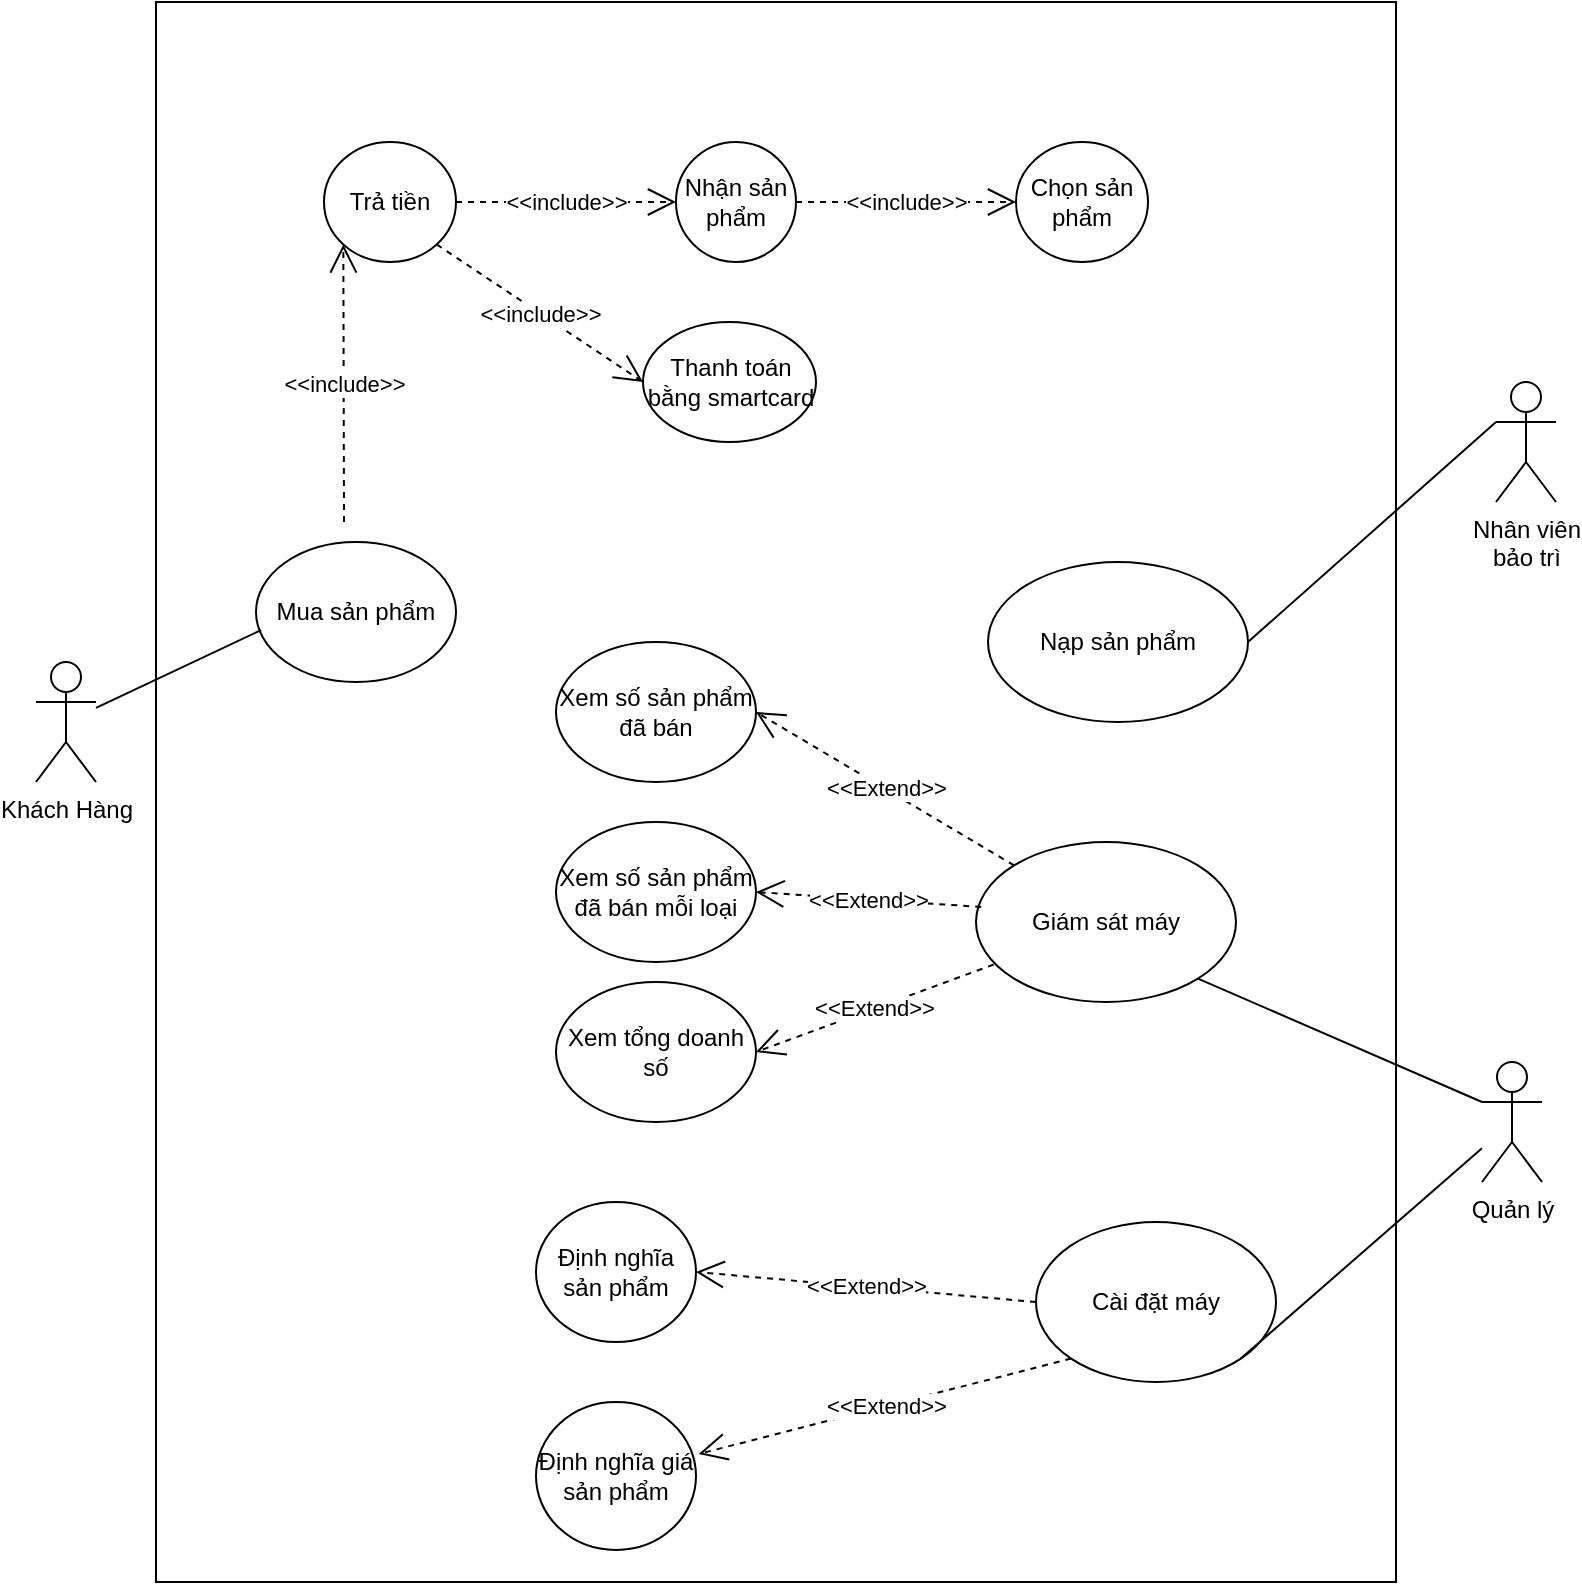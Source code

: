 <mxfile version="20.8.20" type="github">
  <diagram name="Trang-1" id="1fvKQeITgAMp1NTGySb4">
    <mxGraphModel dx="379" dy="1386" grid="1" gridSize="10" guides="1" tooltips="1" connect="1" arrows="1" fold="1" page="1" pageScale="1" pageWidth="827" pageHeight="1169" math="0" shadow="0">
      <root>
        <mxCell id="0" />
        <mxCell id="1" parent="0" />
        <mxCell id="is1j8jJFaSuD51MKp72F-58" value="" style="rounded=0;whiteSpace=wrap;html=1;" vertex="1" parent="1">
          <mxGeometry x="107" y="-1130" width="620" height="790" as="geometry" />
        </mxCell>
        <mxCell id="is1j8jJFaSuD51MKp72F-59" value="Khách Hàng" style="shape=umlActor;verticalLabelPosition=bottom;verticalAlign=top;html=1;outlineConnect=0;" vertex="1" parent="1">
          <mxGeometry x="47" y="-800" width="30" height="60" as="geometry" />
        </mxCell>
        <mxCell id="is1j8jJFaSuD51MKp72F-60" value="Nhân viên&lt;br&gt;bảo trì" style="shape=umlActor;verticalLabelPosition=bottom;verticalAlign=top;html=1;outlineConnect=0;" vertex="1" parent="1">
          <mxGeometry x="777" y="-940" width="30" height="60" as="geometry" />
        </mxCell>
        <mxCell id="is1j8jJFaSuD51MKp72F-61" value="Mua sản phẩm" style="ellipse;whiteSpace=wrap;html=1;" vertex="1" parent="1">
          <mxGeometry x="157" y="-860" width="100" height="70" as="geometry" />
        </mxCell>
        <mxCell id="is1j8jJFaSuD51MKp72F-62" value="Nạp sản phẩm" style="ellipse;whiteSpace=wrap;html=1;" vertex="1" parent="1">
          <mxGeometry x="523" y="-850" width="130" height="80" as="geometry" />
        </mxCell>
        <mxCell id="is1j8jJFaSuD51MKp72F-63" value="Giám sát máy" style="ellipse;whiteSpace=wrap;html=1;" vertex="1" parent="1">
          <mxGeometry x="517" y="-710" width="130" height="80" as="geometry" />
        </mxCell>
        <mxCell id="is1j8jJFaSuD51MKp72F-64" value="Cài đặt máy" style="ellipse;whiteSpace=wrap;html=1;" vertex="1" parent="1">
          <mxGeometry x="547" y="-520" width="120" height="80" as="geometry" />
        </mxCell>
        <mxCell id="is1j8jJFaSuD51MKp72F-65" value="Nhận sản phẩm" style="ellipse;whiteSpace=wrap;html=1;" vertex="1" parent="1">
          <mxGeometry x="367" y="-1060" width="60" height="60" as="geometry" />
        </mxCell>
        <mxCell id="is1j8jJFaSuD51MKp72F-66" value="Chọn sản phẩm" style="ellipse;whiteSpace=wrap;html=1;" vertex="1" parent="1">
          <mxGeometry x="537" y="-1060" width="66" height="60" as="geometry" />
        </mxCell>
        <mxCell id="is1j8jJFaSuD51MKp72F-67" value="Trả tiền" style="ellipse;whiteSpace=wrap;html=1;" vertex="1" parent="1">
          <mxGeometry x="191" y="-1060" width="66" height="60" as="geometry" />
        </mxCell>
        <mxCell id="is1j8jJFaSuD51MKp72F-68" value="" style="endArrow=none;html=1;rounded=0;entryX=0;entryY=0.333;entryDx=0;entryDy=0;entryPerimeter=0;exitX=1;exitY=0.5;exitDx=0;exitDy=0;" edge="1" parent="1" source="is1j8jJFaSuD51MKp72F-62" target="is1j8jJFaSuD51MKp72F-60">
          <mxGeometry width="50" height="50" relative="1" as="geometry">
            <mxPoint x="677" y="-850" as="sourcePoint" />
            <mxPoint x="727" y="-900" as="targetPoint" />
          </mxGeometry>
        </mxCell>
        <mxCell id="is1j8jJFaSuD51MKp72F-69" value="&amp;lt;&amp;lt;include&amp;gt;&amp;gt;" style="endArrow=open;endSize=12;dashed=1;html=1;rounded=0;entryX=0;entryY=1;entryDx=0;entryDy=0;" edge="1" parent="1" target="is1j8jJFaSuD51MKp72F-67">
          <mxGeometry x="-0.008" width="160" relative="1" as="geometry">
            <mxPoint x="201" y="-870" as="sourcePoint" />
            <mxPoint x="407" y="-840" as="targetPoint" />
            <mxPoint as="offset" />
          </mxGeometry>
        </mxCell>
        <mxCell id="is1j8jJFaSuD51MKp72F-70" value="&amp;lt;&amp;lt;include&amp;gt;&amp;gt;" style="endArrow=open;endSize=12;dashed=1;html=1;rounded=0;exitX=1;exitY=0.5;exitDx=0;exitDy=0;" edge="1" parent="1" source="is1j8jJFaSuD51MKp72F-67" target="is1j8jJFaSuD51MKp72F-65">
          <mxGeometry width="160" relative="1" as="geometry">
            <mxPoint x="356" y="-930" as="sourcePoint" />
            <mxPoint x="431" y="-959" as="targetPoint" />
          </mxGeometry>
        </mxCell>
        <mxCell id="is1j8jJFaSuD51MKp72F-71" value="&amp;lt;&amp;lt;include&amp;gt;&amp;gt;" style="endArrow=open;endSize=12;dashed=1;html=1;rounded=0;exitX=1;exitY=0.5;exitDx=0;exitDy=0;entryX=0;entryY=0.5;entryDx=0;entryDy=0;" edge="1" parent="1" source="is1j8jJFaSuD51MKp72F-65" target="is1j8jJFaSuD51MKp72F-66">
          <mxGeometry width="160" relative="1" as="geometry">
            <mxPoint x="373" y="-911" as="sourcePoint" />
            <mxPoint x="398" y="-991" as="targetPoint" />
          </mxGeometry>
        </mxCell>
        <mxCell id="is1j8jJFaSuD51MKp72F-72" value="" style="endArrow=none;html=1;rounded=0;entryX=0.026;entryY=0.629;entryDx=0;entryDy=0;entryPerimeter=0;" edge="1" parent="1" source="is1j8jJFaSuD51MKp72F-59" target="is1j8jJFaSuD51MKp72F-61">
          <mxGeometry width="50" height="50" relative="1" as="geometry">
            <mxPoint x="277" y="-650" as="sourcePoint" />
            <mxPoint x="327" y="-700" as="targetPoint" />
          </mxGeometry>
        </mxCell>
        <mxCell id="is1j8jJFaSuD51MKp72F-73" value="&amp;lt;&amp;lt;Extend&amp;gt;&amp;gt;" style="endArrow=open;endSize=12;dashed=1;html=1;rounded=0;exitX=0;exitY=0.5;exitDx=0;exitDy=0;entryX=1;entryY=0.5;entryDx=0;entryDy=0;" edge="1" parent="1" source="is1j8jJFaSuD51MKp72F-64" target="is1j8jJFaSuD51MKp72F-74">
          <mxGeometry width="160" relative="1" as="geometry">
            <mxPoint x="537" y="-561" as="sourcePoint" />
            <mxPoint x="542.287" y="-650.351" as="targetPoint" />
          </mxGeometry>
        </mxCell>
        <mxCell id="is1j8jJFaSuD51MKp72F-74" value="Định nghĩa sản phẩm" style="ellipse;whiteSpace=wrap;html=1;" vertex="1" parent="1">
          <mxGeometry x="297" y="-530" width="80" height="70" as="geometry" />
        </mxCell>
        <mxCell id="is1j8jJFaSuD51MKp72F-75" value="Định nghĩa giá sản phẩm" style="ellipse;whiteSpace=wrap;html=1;" vertex="1" parent="1">
          <mxGeometry x="297" y="-430" width="80" height="74" as="geometry" />
        </mxCell>
        <mxCell id="is1j8jJFaSuD51MKp72F-76" value="&amp;lt;&amp;lt;Extend&amp;gt;&amp;gt;" style="endArrow=open;endSize=12;dashed=1;html=1;rounded=0;exitX=0;exitY=1;exitDx=0;exitDy=0;entryX=1.017;entryY=0.351;entryDx=0;entryDy=0;entryPerimeter=0;" edge="1" parent="1" source="is1j8jJFaSuD51MKp72F-64" target="is1j8jJFaSuD51MKp72F-75">
          <mxGeometry width="160" relative="1" as="geometry">
            <mxPoint x="565" y="-548" as="sourcePoint" />
            <mxPoint x="475" y="-607" as="targetPoint" />
          </mxGeometry>
        </mxCell>
        <mxCell id="is1j8jJFaSuD51MKp72F-79" value="" style="endArrow=none;html=1;rounded=0;entryX=0;entryY=0.333;entryDx=0;entryDy=0;entryPerimeter=0;exitX=1;exitY=1;exitDx=0;exitDy=0;" edge="1" parent="1" source="is1j8jJFaSuD51MKp72F-63" target="is1j8jJFaSuD51MKp72F-77">
          <mxGeometry width="50" height="50" relative="1" as="geometry">
            <mxPoint x="647" y="-662" as="sourcePoint" />
            <mxPoint x="815" y="-720" as="targetPoint" />
          </mxGeometry>
        </mxCell>
        <mxCell id="is1j8jJFaSuD51MKp72F-80" value="&amp;lt;&amp;lt;Extend&amp;gt;&amp;gt;" style="endArrow=open;endSize=12;dashed=1;html=1;rounded=0;exitX=0.02;exitY=0.406;exitDx=0;exitDy=0;entryX=1;entryY=0.5;entryDx=0;entryDy=0;exitPerimeter=0;" edge="1" parent="1" source="is1j8jJFaSuD51MKp72F-63" target="is1j8jJFaSuD51MKp72F-82">
          <mxGeometry width="160" relative="1" as="geometry">
            <mxPoint x="517" y="-672" as="sourcePoint" />
            <mxPoint x="427" y="-668" as="targetPoint" />
          </mxGeometry>
        </mxCell>
        <mxCell id="is1j8jJFaSuD51MKp72F-81" value="Xem số sản phẩm đã bán" style="ellipse;whiteSpace=wrap;html=1;" vertex="1" parent="1">
          <mxGeometry x="307" y="-810" width="100" height="70" as="geometry" />
        </mxCell>
        <mxCell id="is1j8jJFaSuD51MKp72F-82" value="Xem số sản phẩm đã bán mỗi loại" style="ellipse;whiteSpace=wrap;html=1;" vertex="1" parent="1">
          <mxGeometry x="307" y="-720" width="100" height="70" as="geometry" />
        </mxCell>
        <mxCell id="is1j8jJFaSuD51MKp72F-83" value="Xem tổng doanh số" style="ellipse;whiteSpace=wrap;html=1;" vertex="1" parent="1">
          <mxGeometry x="307" y="-640" width="100" height="70" as="geometry" />
        </mxCell>
        <mxCell id="is1j8jJFaSuD51MKp72F-84" value="&amp;lt;&amp;lt;Extend&amp;gt;&amp;gt;" style="endArrow=open;endSize=12;dashed=1;html=1;rounded=0;exitX=0.068;exitY=0.766;exitDx=0;exitDy=0;entryX=1;entryY=0.5;entryDx=0;entryDy=0;exitPerimeter=0;" edge="1" parent="1" source="is1j8jJFaSuD51MKp72F-63" target="is1j8jJFaSuD51MKp72F-83">
          <mxGeometry x="0.006" width="160" relative="1" as="geometry">
            <mxPoint x="527" y="-662" as="sourcePoint" />
            <mxPoint x="417" y="-675" as="targetPoint" />
            <mxPoint as="offset" />
          </mxGeometry>
        </mxCell>
        <mxCell id="is1j8jJFaSuD51MKp72F-85" value="&amp;lt;&amp;lt;Extend&amp;gt;&amp;gt;" style="endArrow=open;endSize=12;dashed=1;html=1;rounded=0;exitX=0;exitY=0;exitDx=0;exitDy=0;entryX=1;entryY=0.5;entryDx=0;entryDy=0;" edge="1" parent="1" source="is1j8jJFaSuD51MKp72F-63" target="is1j8jJFaSuD51MKp72F-81">
          <mxGeometry width="160" relative="1" as="geometry">
            <mxPoint x="546" y="-777" as="sourcePoint" />
            <mxPoint x="417" y="-740" as="targetPoint" />
          </mxGeometry>
        </mxCell>
        <mxCell id="is1j8jJFaSuD51MKp72F-86" value="&amp;lt;&amp;lt;include&amp;gt;&amp;gt;" style="endArrow=open;endSize=12;dashed=1;html=1;rounded=0;exitX=1;exitY=1;exitDx=0;exitDy=0;entryX=0;entryY=0.5;entryDx=0;entryDy=0;" edge="1" parent="1" source="is1j8jJFaSuD51MKp72F-67" target="is1j8jJFaSuD51MKp72F-87">
          <mxGeometry width="160" relative="1" as="geometry">
            <mxPoint x="257" y="-790" as="sourcePoint" />
            <mxPoint x="417" y="-790" as="targetPoint" />
          </mxGeometry>
        </mxCell>
        <mxCell id="is1j8jJFaSuD51MKp72F-87" value="Thanh toán bằng smartcard" style="ellipse;whiteSpace=wrap;html=1;" vertex="1" parent="1">
          <mxGeometry x="350.5" y="-970" width="86.5" height="60" as="geometry" />
        </mxCell>
        <mxCell id="is1j8jJFaSuD51MKp72F-88" value="" style="endArrow=none;html=1;rounded=0;exitX=1;exitY=1;exitDx=0;exitDy=0;" edge="1" parent="1" source="is1j8jJFaSuD51MKp72F-64" target="is1j8jJFaSuD51MKp72F-77">
          <mxGeometry width="50" height="50" relative="1" as="geometry">
            <mxPoint x="649" y="-452" as="sourcePoint" />
            <mxPoint x="797" y="-580" as="targetPoint" />
          </mxGeometry>
        </mxCell>
        <mxCell id="is1j8jJFaSuD51MKp72F-77" value="Quản lý" style="shape=umlActor;verticalLabelPosition=bottom;verticalAlign=top;html=1;outlineConnect=0;" vertex="1" parent="1">
          <mxGeometry x="770" y="-600" width="30" height="60" as="geometry" />
        </mxCell>
      </root>
    </mxGraphModel>
  </diagram>
</mxfile>
